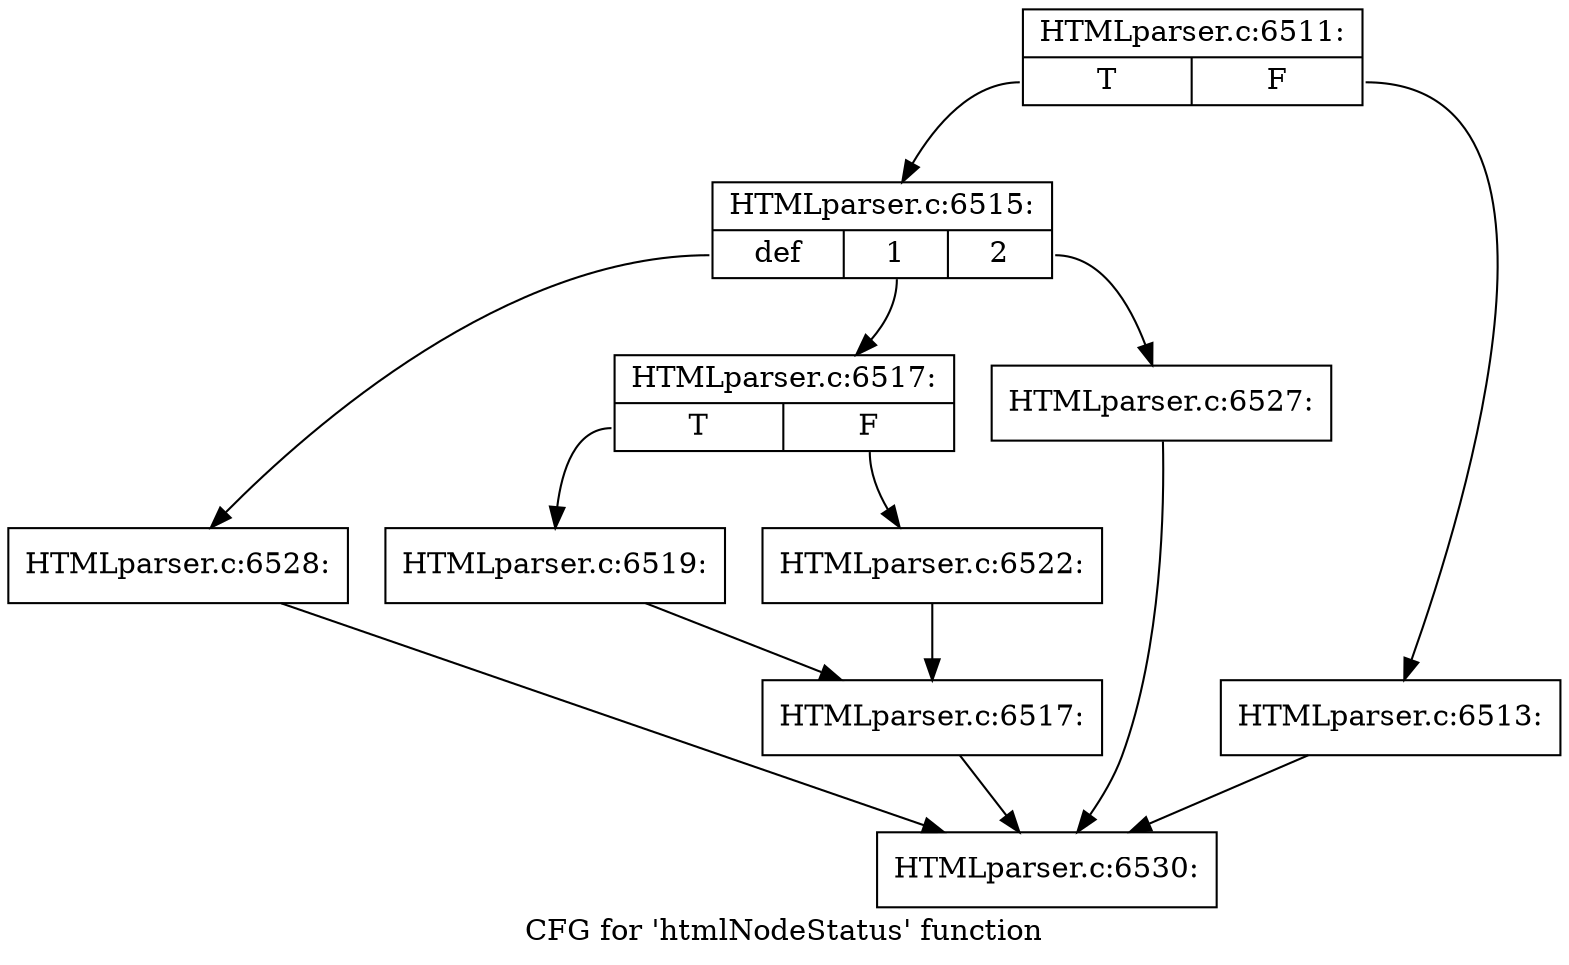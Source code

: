 digraph "CFG for 'htmlNodeStatus' function" {
	label="CFG for 'htmlNodeStatus' function";

	Node0x3d62e30 [shape=record,label="{HTMLparser.c:6511:|{<s0>T|<s1>F}}"];
	Node0x3d62e30:s0 -> Node0x3d62bf0;
	Node0x3d62e30:s1 -> Node0x3d62ba0;
	Node0x3d62ba0 [shape=record,label="{HTMLparser.c:6513:}"];
	Node0x3d62ba0 -> Node0x3d62fa0;
	Node0x3d62bf0 [shape=record,label="{HTMLparser.c:6515:|{<s0>def|<s1>1|<s2>2}}"];
	Node0x3d62bf0:s0 -> Node0x3d69730;
	Node0x3d62bf0:s1 -> Node0x3d69a70;
	Node0x3d62bf0:s2 -> Node0x3d6aeb0;
	Node0x3d69a70 [shape=record,label="{HTMLparser.c:6517:|{<s0>T|<s1>F}}"];
	Node0x3d69a70:s0 -> Node0x3d69b20;
	Node0x3d69a70:s1 -> Node0x3d69b70;
	Node0x3d69b20 [shape=record,label="{HTMLparser.c:6519:}"];
	Node0x3d69b20 -> Node0x3d69bc0;
	Node0x3d69b70 [shape=record,label="{HTMLparser.c:6522:}"];
	Node0x3d69b70 -> Node0x3d69bc0;
	Node0x3d69bc0 [shape=record,label="{HTMLparser.c:6517:}"];
	Node0x3d69bc0 -> Node0x3d62fa0;
	Node0x3d6aeb0 [shape=record,label="{HTMLparser.c:6527:}"];
	Node0x3d6aeb0 -> Node0x3d62fa0;
	Node0x3d69730 [shape=record,label="{HTMLparser.c:6528:}"];
	Node0x3d69730 -> Node0x3d62fa0;
	Node0x3d62fa0 [shape=record,label="{HTMLparser.c:6530:}"];
}
